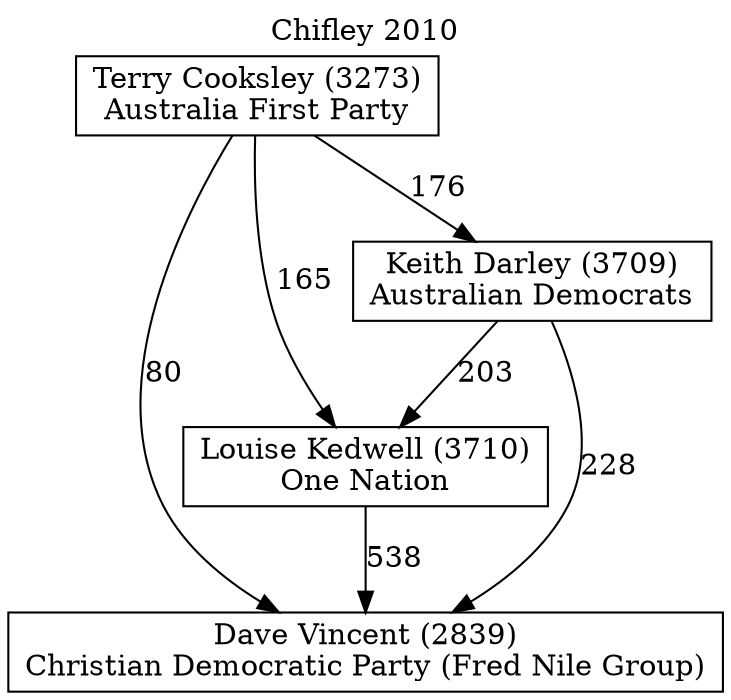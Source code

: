 // House preference flow
digraph "Dave Vincent (2839)_Chifley_2010" {
	graph [label="Chifley 2010" labelloc=t mclimit=10]
	node [shape=box]
	"Dave Vincent (2839)" [label="Dave Vincent (2839)
Christian Democratic Party (Fred Nile Group)"]
	"Louise Kedwell (3710)" [label="Louise Kedwell (3710)
One Nation"]
	"Keith Darley (3709)" [label="Keith Darley (3709)
Australian Democrats"]
	"Terry Cooksley (3273)" [label="Terry Cooksley (3273)
Australia First Party"]
	"Louise Kedwell (3710)" -> "Dave Vincent (2839)" [label=538]
	"Keith Darley (3709)" -> "Louise Kedwell (3710)" [label=203]
	"Terry Cooksley (3273)" -> "Keith Darley (3709)" [label=176]
	"Keith Darley (3709)" -> "Dave Vincent (2839)" [label=228]
	"Terry Cooksley (3273)" -> "Dave Vincent (2839)" [label=80]
	"Terry Cooksley (3273)" -> "Louise Kedwell (3710)" [label=165]
}
